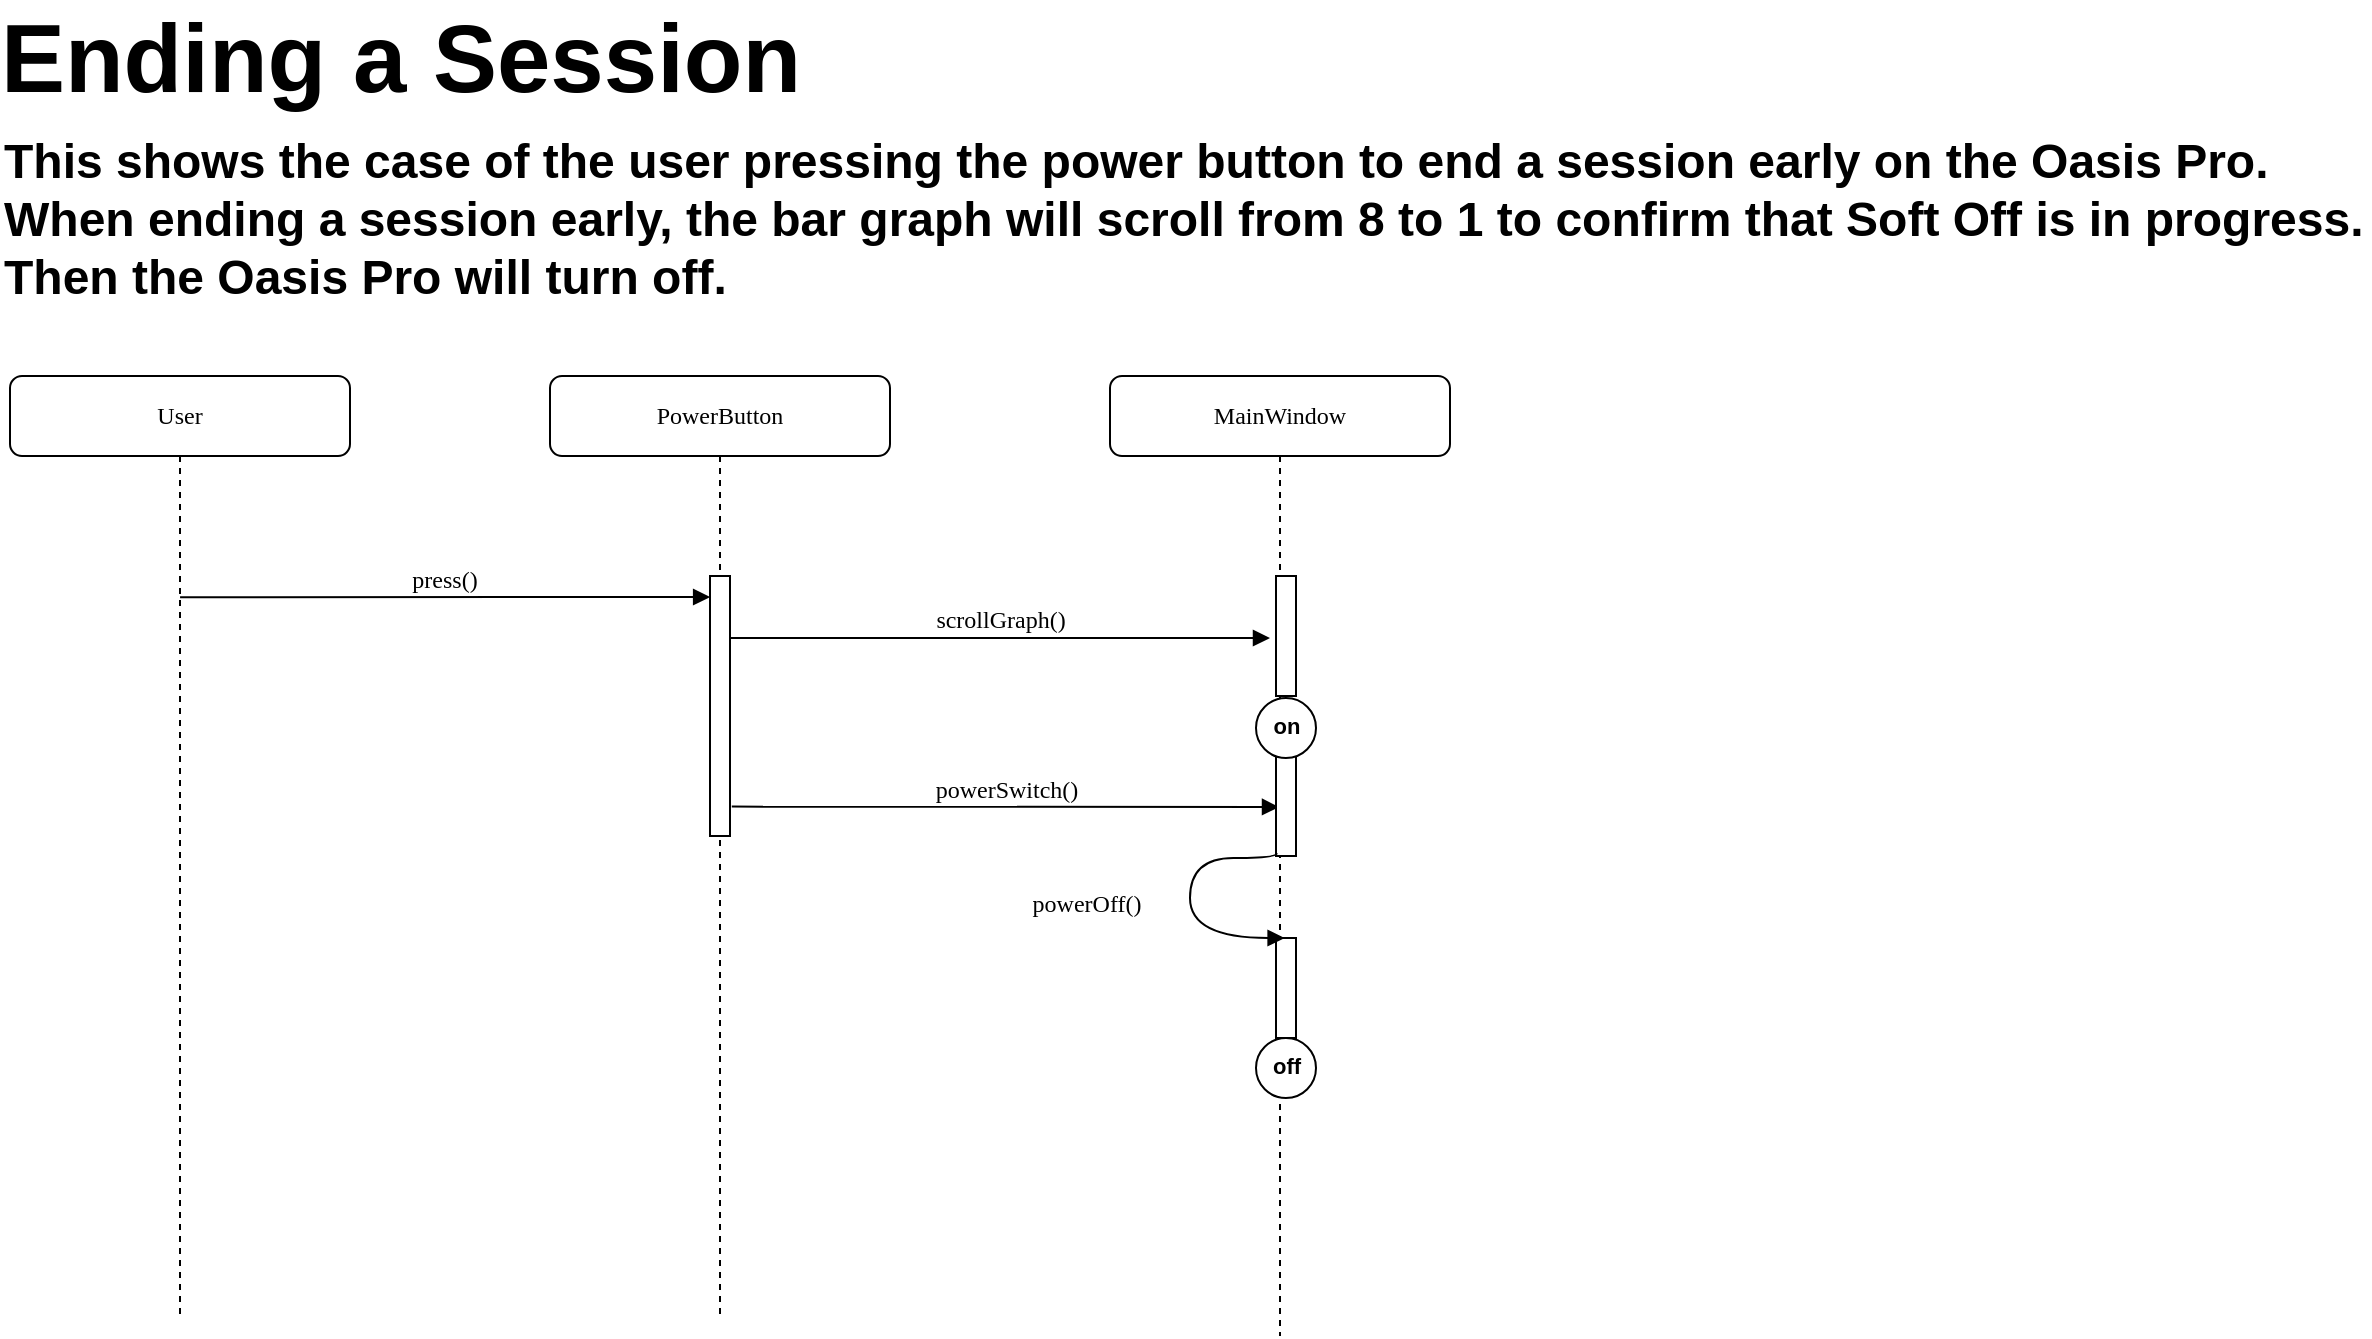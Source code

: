 <mxfile version="20.5.3" type="device"><diagram id="n25RkYvqXx8PlnrCStoU" name="Page-1"><mxGraphModel dx="2414" dy="2036" grid="1" gridSize="10" guides="1" tooltips="1" connect="1" arrows="1" fold="1" page="1" pageScale="1" pageWidth="850" pageHeight="1100" math="0" shadow="0"><root><mxCell id="0"/><mxCell id="1" parent="0"/><mxCell id="BTChtHD4_wsAtroRzyra-21" value="PowerButton" style="shape=umlLifeline;perimeter=lifelinePerimeter;whiteSpace=wrap;container=1;collapsible=0;recursiveResize=0;outlineConnect=0;rounded=1;shadow=0;comic=0;labelBackgroundColor=none;strokeWidth=1;fontFamily=Verdana;fontSize=12;align=center;html=1;" parent="1" vertex="1"><mxGeometry x="-80" y="79" width="170" height="470" as="geometry"/></mxCell><mxCell id="BTChtHD4_wsAtroRzyra-22" value="" style="html=1;points=[];perimeter=orthogonalPerimeter;rounded=0;shadow=0;comic=0;labelBackgroundColor=none;strokeWidth=1;fontFamily=Verdana;fontSize=12;align=center;" parent="BTChtHD4_wsAtroRzyra-21" vertex="1"><mxGeometry x="80" y="100" width="10" height="130" as="geometry"/></mxCell><mxCell id="BTChtHD4_wsAtroRzyra-23" value="powerSwitch()" style="html=1;verticalAlign=bottom;endArrow=block;labelBackgroundColor=none;fontFamily=Verdana;fontSize=12;edgeStyle=elbowEdgeStyle;elbow=vertical;exitX=1.089;exitY=0.887;exitDx=0;exitDy=0;exitPerimeter=0;" parent="1" source="BTChtHD4_wsAtroRzyra-22" target="BTChtHD4_wsAtroRzyra-26" edge="1"><mxGeometry relative="1" as="geometry"><mxPoint x="5.035" y="222.977" as="sourcePoint"/><mxPoint x="607" y="223" as="targetPoint"/></mxGeometry></mxCell><mxCell id="BTChtHD4_wsAtroRzyra-24" value="&lt;font style=&quot;font-size: 48px;&quot;&gt;Ending a Session&lt;/font&gt;" style="text;strokeColor=none;fillColor=none;html=1;fontSize=24;fontStyle=1;verticalAlign=middle;align=center;" parent="1" vertex="1"><mxGeometry x="-310" y="-100" width="310" height="40" as="geometry"/></mxCell><mxCell id="BTChtHD4_wsAtroRzyra-25" value="User" style="shape=umlLifeline;perimeter=lifelinePerimeter;whiteSpace=wrap;container=1;collapsible=0;recursiveResize=0;outlineConnect=0;rounded=1;shadow=0;comic=0;labelBackgroundColor=none;strokeWidth=1;fontFamily=Verdana;fontSize=12;align=center;html=1;" parent="1" vertex="1"><mxGeometry x="-350" y="79" width="170" height="470" as="geometry"/></mxCell><mxCell id="BTChtHD4_wsAtroRzyra-26" value="MainWindow" style="shape=umlLifeline;perimeter=lifelinePerimeter;whiteSpace=wrap;container=1;collapsible=0;recursiveResize=0;outlineConnect=0;rounded=1;shadow=0;comic=0;labelBackgroundColor=none;strokeWidth=1;fontFamily=Verdana;fontSize=12;align=center;html=1;" parent="1" vertex="1"><mxGeometry x="200" y="79" width="170" height="480" as="geometry"/></mxCell><mxCell id="BTChtHD4_wsAtroRzyra-44" value="" style="html=1;points=[];perimeter=orthogonalPerimeter;rounded=0;shadow=0;comic=0;labelBackgroundColor=none;strokeWidth=1;fontFamily=Verdana;fontSize=12;align=center;" parent="BTChtHD4_wsAtroRzyra-26" vertex="1"><mxGeometry x="83" y="190" width="10" height="50" as="geometry"/></mxCell><mxCell id="BTChtHD4_wsAtroRzyra-45" value="" style="ellipse;whiteSpace=wrap;html=1;aspect=fixed;" parent="BTChtHD4_wsAtroRzyra-26" vertex="1"><mxGeometry x="73" y="161" width="30" height="30" as="geometry"/></mxCell><mxCell id="BTChtHD4_wsAtroRzyra-46" value="&lt;font style=&quot;font-size: 11px;&quot;&gt;on&lt;/font&gt;" style="text;strokeColor=none;fillColor=none;html=1;fontSize=24;fontStyle=1;verticalAlign=middle;align=center;" parent="BTChtHD4_wsAtroRzyra-26" vertex="1"><mxGeometry x="38" y="151" width="100" height="40" as="geometry"/></mxCell><mxCell id="BTChtHD4_wsAtroRzyra-47" value="" style="html=1;points=[];perimeter=orthogonalPerimeter;rounded=0;shadow=0;comic=0;labelBackgroundColor=none;strokeWidth=1;fontFamily=Verdana;fontSize=12;align=center;" parent="BTChtHD4_wsAtroRzyra-26" vertex="1"><mxGeometry x="83" y="281" width="10" height="50" as="geometry"/></mxCell><mxCell id="BTChtHD4_wsAtroRzyra-48" value="powerOff()" style="html=1;verticalAlign=bottom;endArrow=block;labelBackgroundColor=none;fontFamily=Verdana;fontSize=12;elbow=vertical;edgeStyle=orthogonalEdgeStyle;curved=1;exitX=0.041;exitY=0.973;exitDx=0;exitDy=0;exitPerimeter=0;entryX=0.433;entryY=-0.007;entryDx=0;entryDy=0;entryPerimeter=0;" parent="BTChtHD4_wsAtroRzyra-26" source="BTChtHD4_wsAtroRzyra-44" target="BTChtHD4_wsAtroRzyra-47" edge="1"><mxGeometry x="0.159" y="-52" relative="1" as="geometry"><mxPoint x="-450.004" y="201.05" as="sourcePoint"/><mxPoint x="88" y="361" as="targetPoint"/><Array as="points"><mxPoint x="83" y="241"/><mxPoint x="40" y="241"/><mxPoint x="40" y="281"/><mxPoint x="87" y="281"/></Array><mxPoint as="offset"/></mxGeometry></mxCell><mxCell id="BTChtHD4_wsAtroRzyra-49" value="" style="ellipse;whiteSpace=wrap;html=1;aspect=fixed;" parent="BTChtHD4_wsAtroRzyra-26" vertex="1"><mxGeometry x="73" y="331" width="30" height="30" as="geometry"/></mxCell><mxCell id="BTChtHD4_wsAtroRzyra-50" value="&lt;font style=&quot;font-size: 11px;&quot;&gt;off&lt;/font&gt;" style="text;strokeColor=none;fillColor=none;html=1;fontSize=24;fontStyle=1;verticalAlign=middle;align=center;" parent="BTChtHD4_wsAtroRzyra-26" vertex="1"><mxGeometry x="38" y="321" width="100" height="40" as="geometry"/></mxCell><mxCell id="RpIpA7NfxJjVanlgoI3a-1" value="" style="html=1;points=[];perimeter=orthogonalPerimeter;rounded=0;shadow=0;comic=0;labelBackgroundColor=none;strokeWidth=1;fontFamily=Verdana;fontSize=12;align=center;" parent="BTChtHD4_wsAtroRzyra-26" vertex="1"><mxGeometry x="83" y="100" width="10" height="60" as="geometry"/></mxCell><mxCell id="BTChtHD4_wsAtroRzyra-29" value="press()" style="html=1;verticalAlign=bottom;endArrow=block;entryX=0.471;entryY=0.193;labelBackgroundColor=none;fontFamily=Verdana;fontSize=12;edgeStyle=elbowEdgeStyle;elbow=vertical;entryDx=0;entryDy=0;entryPerimeter=0;" parent="1" edge="1"><mxGeometry relative="1" as="geometry"><mxPoint x="-264.965" y="189.581" as="sourcePoint"/><mxPoint x="0.07" y="189.54" as="targetPoint"/></mxGeometry></mxCell><mxCell id="BTChtHD4_wsAtroRzyra-42" value="&lt;div align=&quot;left&quot;&gt;This shows the case of the user pressing the power button to end a session early on the Oasis Pro. &lt;br&gt;&lt;/div&gt;&lt;div align=&quot;left&quot;&gt;When ending a session early, the bar graph will scroll from 8 to 1 to confirm that Soft Off is in progress.&lt;/div&gt;&lt;div align=&quot;left&quot;&gt;Then the Oasis Pro will turn off. &lt;br&gt;&lt;/div&gt;" style="text;strokeColor=none;fillColor=none;html=1;fontSize=24;fontStyle=1;verticalAlign=middle;align=left;" parent="1" vertex="1"><mxGeometry x="-355" y="-60" width="1185" height="121" as="geometry"/></mxCell><mxCell id="BTChtHD4_wsAtroRzyra-67" value="scrollGraph()" style="html=1;verticalAlign=bottom;endArrow=block;labelBackgroundColor=none;fontFamily=Verdana;fontSize=12;edgeStyle=elbowEdgeStyle;elbow=vertical;" parent="1" edge="1"><mxGeometry relative="1" as="geometry"><mxPoint x="10.005" y="210.041" as="sourcePoint"/><mxPoint x="280" y="210" as="targetPoint"/><Array as="points"><mxPoint x="190" y="210"/></Array></mxGeometry></mxCell></root></mxGraphModel></diagram></mxfile>